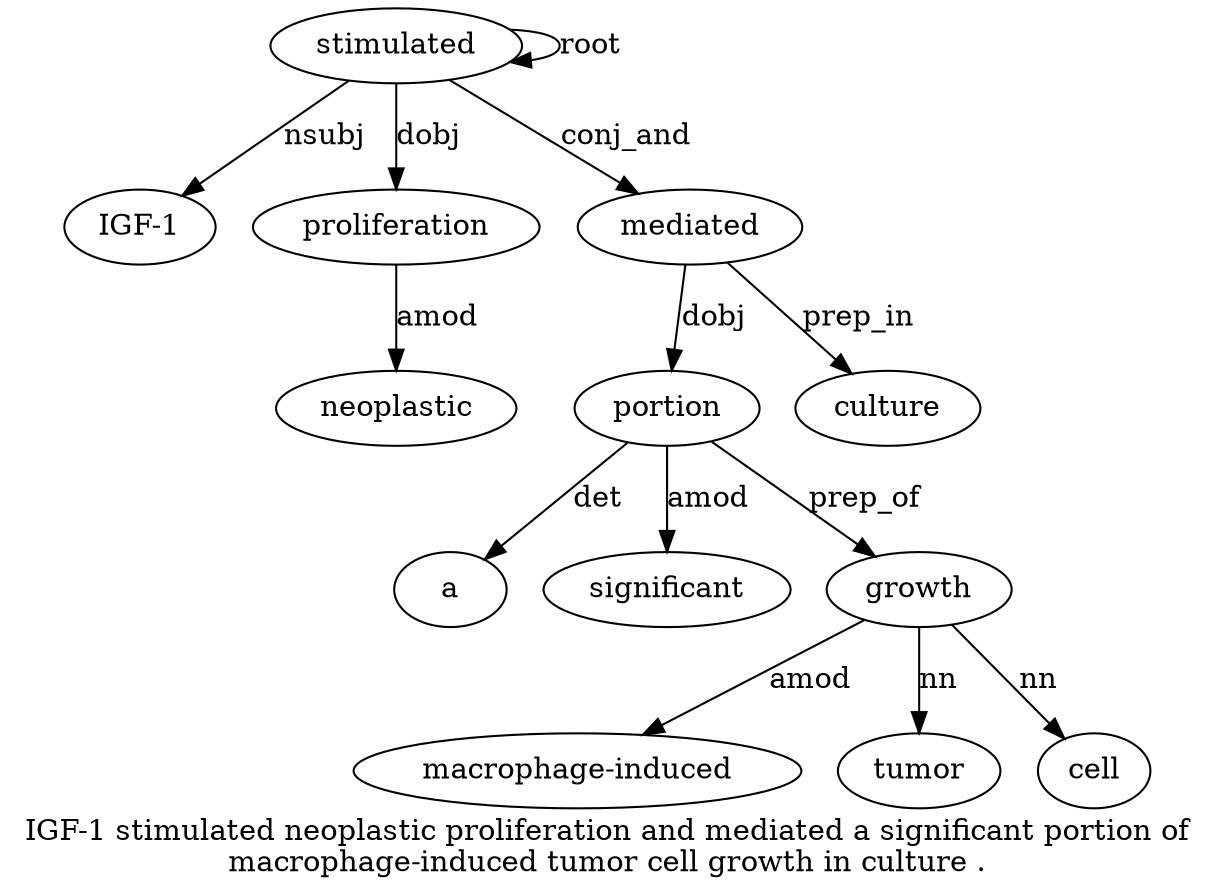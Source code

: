 digraph "IGF-1 stimulated neoplastic proliferation and mediated a significant portion of macrophage-induced tumor cell growth in culture ." {
label="IGF-1 stimulated neoplastic proliferation and mediated a significant portion of
macrophage-induced tumor cell growth in culture .";
stimulated2 [style=filled, fillcolor=white, label=stimulated];
"IGF-1" [style=filled, fillcolor=white, label="IGF-1"];
stimulated2 -> "IGF-1"  [label=nsubj];
stimulated2 -> stimulated2  [label=root];
proliferation4 [style=filled, fillcolor=white, label=proliferation];
neoplastic3 [style=filled, fillcolor=white, label=neoplastic];
proliferation4 -> neoplastic3  [label=amod];
stimulated2 -> proliferation4  [label=dobj];
mediated6 [style=filled, fillcolor=white, label=mediated];
stimulated2 -> mediated6  [label=conj_and];
portion9 [style=filled, fillcolor=white, label=portion];
a7 [style=filled, fillcolor=white, label=a];
portion9 -> a7  [label=det];
significant8 [style=filled, fillcolor=white, label=significant];
portion9 -> significant8  [label=amod];
mediated6 -> portion9  [label=dobj];
growth14 [style=filled, fillcolor=white, label=growth];
"macrophage-induced11" [style=filled, fillcolor=white, label="macrophage-induced"];
growth14 -> "macrophage-induced11"  [label=amod];
tumor12 [style=filled, fillcolor=white, label=tumor];
growth14 -> tumor12  [label=nn];
cell13 [style=filled, fillcolor=white, label=cell];
growth14 -> cell13  [label=nn];
portion9 -> growth14  [label=prep_of];
culture16 [style=filled, fillcolor=white, label=culture];
mediated6 -> culture16  [label=prep_in];
}
